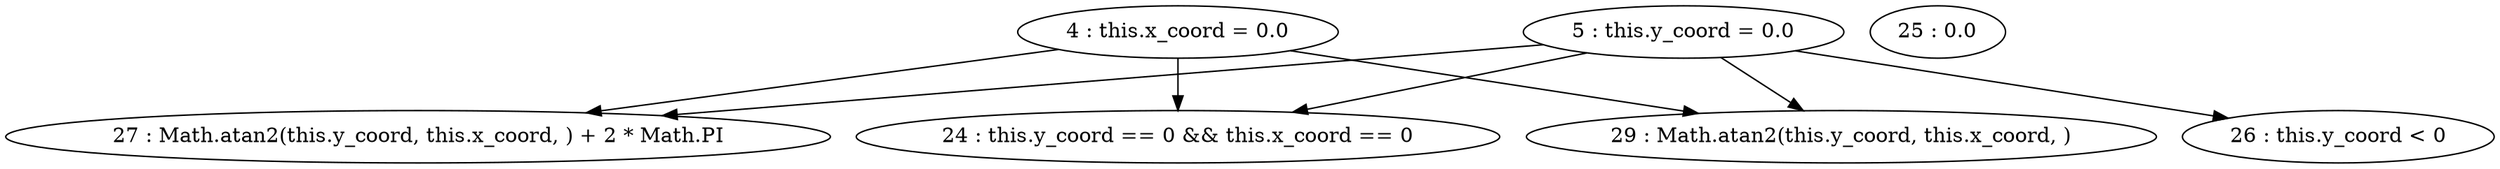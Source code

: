 digraph G {
"4 : this.x_coord = 0.0"
"4 : this.x_coord = 0.0" -> "27 : Math.atan2(this.y_coord, this.x_coord, ) + 2 * Math.PI"
"4 : this.x_coord = 0.0" -> "24 : this.y_coord == 0 && this.x_coord == 0"
"4 : this.x_coord = 0.0" -> "29 : Math.atan2(this.y_coord, this.x_coord, )"
"5 : this.y_coord = 0.0"
"5 : this.y_coord = 0.0" -> "27 : Math.atan2(this.y_coord, this.x_coord, ) + 2 * Math.PI"
"5 : this.y_coord = 0.0" -> "24 : this.y_coord == 0 && this.x_coord == 0"
"5 : this.y_coord = 0.0" -> "29 : Math.atan2(this.y_coord, this.x_coord, )"
"5 : this.y_coord = 0.0" -> "26 : this.y_coord < 0"
"24 : this.y_coord == 0 && this.x_coord == 0"
"25 : 0.0"
"26 : this.y_coord < 0"
"27 : Math.atan2(this.y_coord, this.x_coord, ) + 2 * Math.PI"
"29 : Math.atan2(this.y_coord, this.x_coord, )"
}